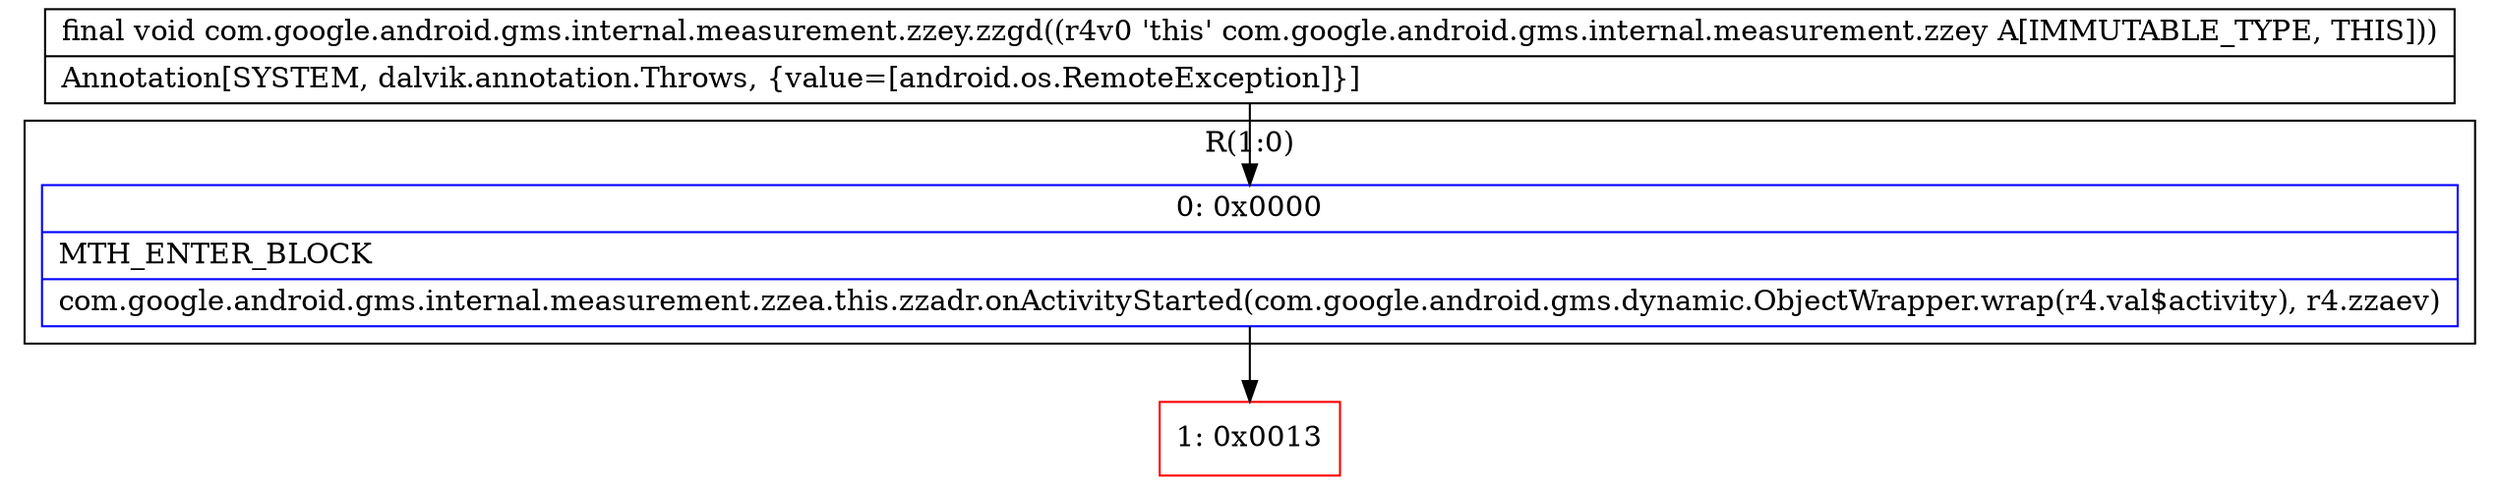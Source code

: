 digraph "CFG forcom.google.android.gms.internal.measurement.zzey.zzgd()V" {
subgraph cluster_Region_1592334767 {
label = "R(1:0)";
node [shape=record,color=blue];
Node_0 [shape=record,label="{0\:\ 0x0000|MTH_ENTER_BLOCK\l|com.google.android.gms.internal.measurement.zzea.this.zzadr.onActivityStarted(com.google.android.gms.dynamic.ObjectWrapper.wrap(r4.val$activity), r4.zzaev)\l}"];
}
Node_1 [shape=record,color=red,label="{1\:\ 0x0013}"];
MethodNode[shape=record,label="{final void com.google.android.gms.internal.measurement.zzey.zzgd((r4v0 'this' com.google.android.gms.internal.measurement.zzey A[IMMUTABLE_TYPE, THIS]))  | Annotation[SYSTEM, dalvik.annotation.Throws, \{value=[android.os.RemoteException]\}]\l}"];
MethodNode -> Node_0;
Node_0 -> Node_1;
}

